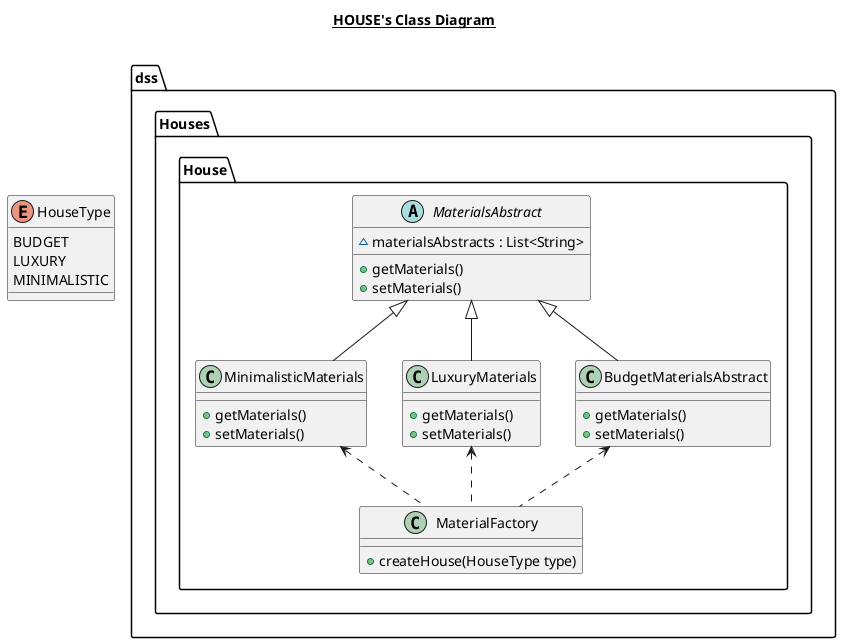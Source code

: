 @startuml

title __HOUSE's Class Diagram__\n

        class dss.Houses.House.BudgetMaterialsAbstract {
            + getMaterials()
            + setMaterials()
        }


        abstract class dss.Houses.House.MaterialsAbstract {
            ~ materialsAbstracts : List<String>
            + getMaterials()
            + setMaterials()
        }


        class dss.Houses.House.MaterialFactory {
            + createHouse(HouseType type)
        }


        enum HouseType {
          BUDGET
          LUXURY
          MINIMALISTIC
        }

        class dss.Houses.House.LuxuryMaterials {
            + getMaterials()
            + setMaterials()
        }


        class dss.Houses.House.MinimalisticMaterials {
            + getMaterials()
            + setMaterials()
        }

  dss.Houses.House.BudgetMaterialsAbstract -up-|> dss.Houses.House.MaterialsAbstract
  dss.Houses.House.LuxuryMaterials -up-|> dss.Houses.House.MaterialsAbstract
  dss.Houses.House.MinimalisticMaterials -up-|> dss.Houses.House.MaterialsAbstract
  dss.Houses.House.MaterialFactory .up.> dss.Houses.House.BudgetMaterialsAbstract
  dss.Houses.House.MaterialFactory .up.> dss.Houses.House.LuxuryMaterials
  dss.Houses.House.MaterialFactory .up.> dss.Houses.House.MinimalisticMaterials


@enduml
